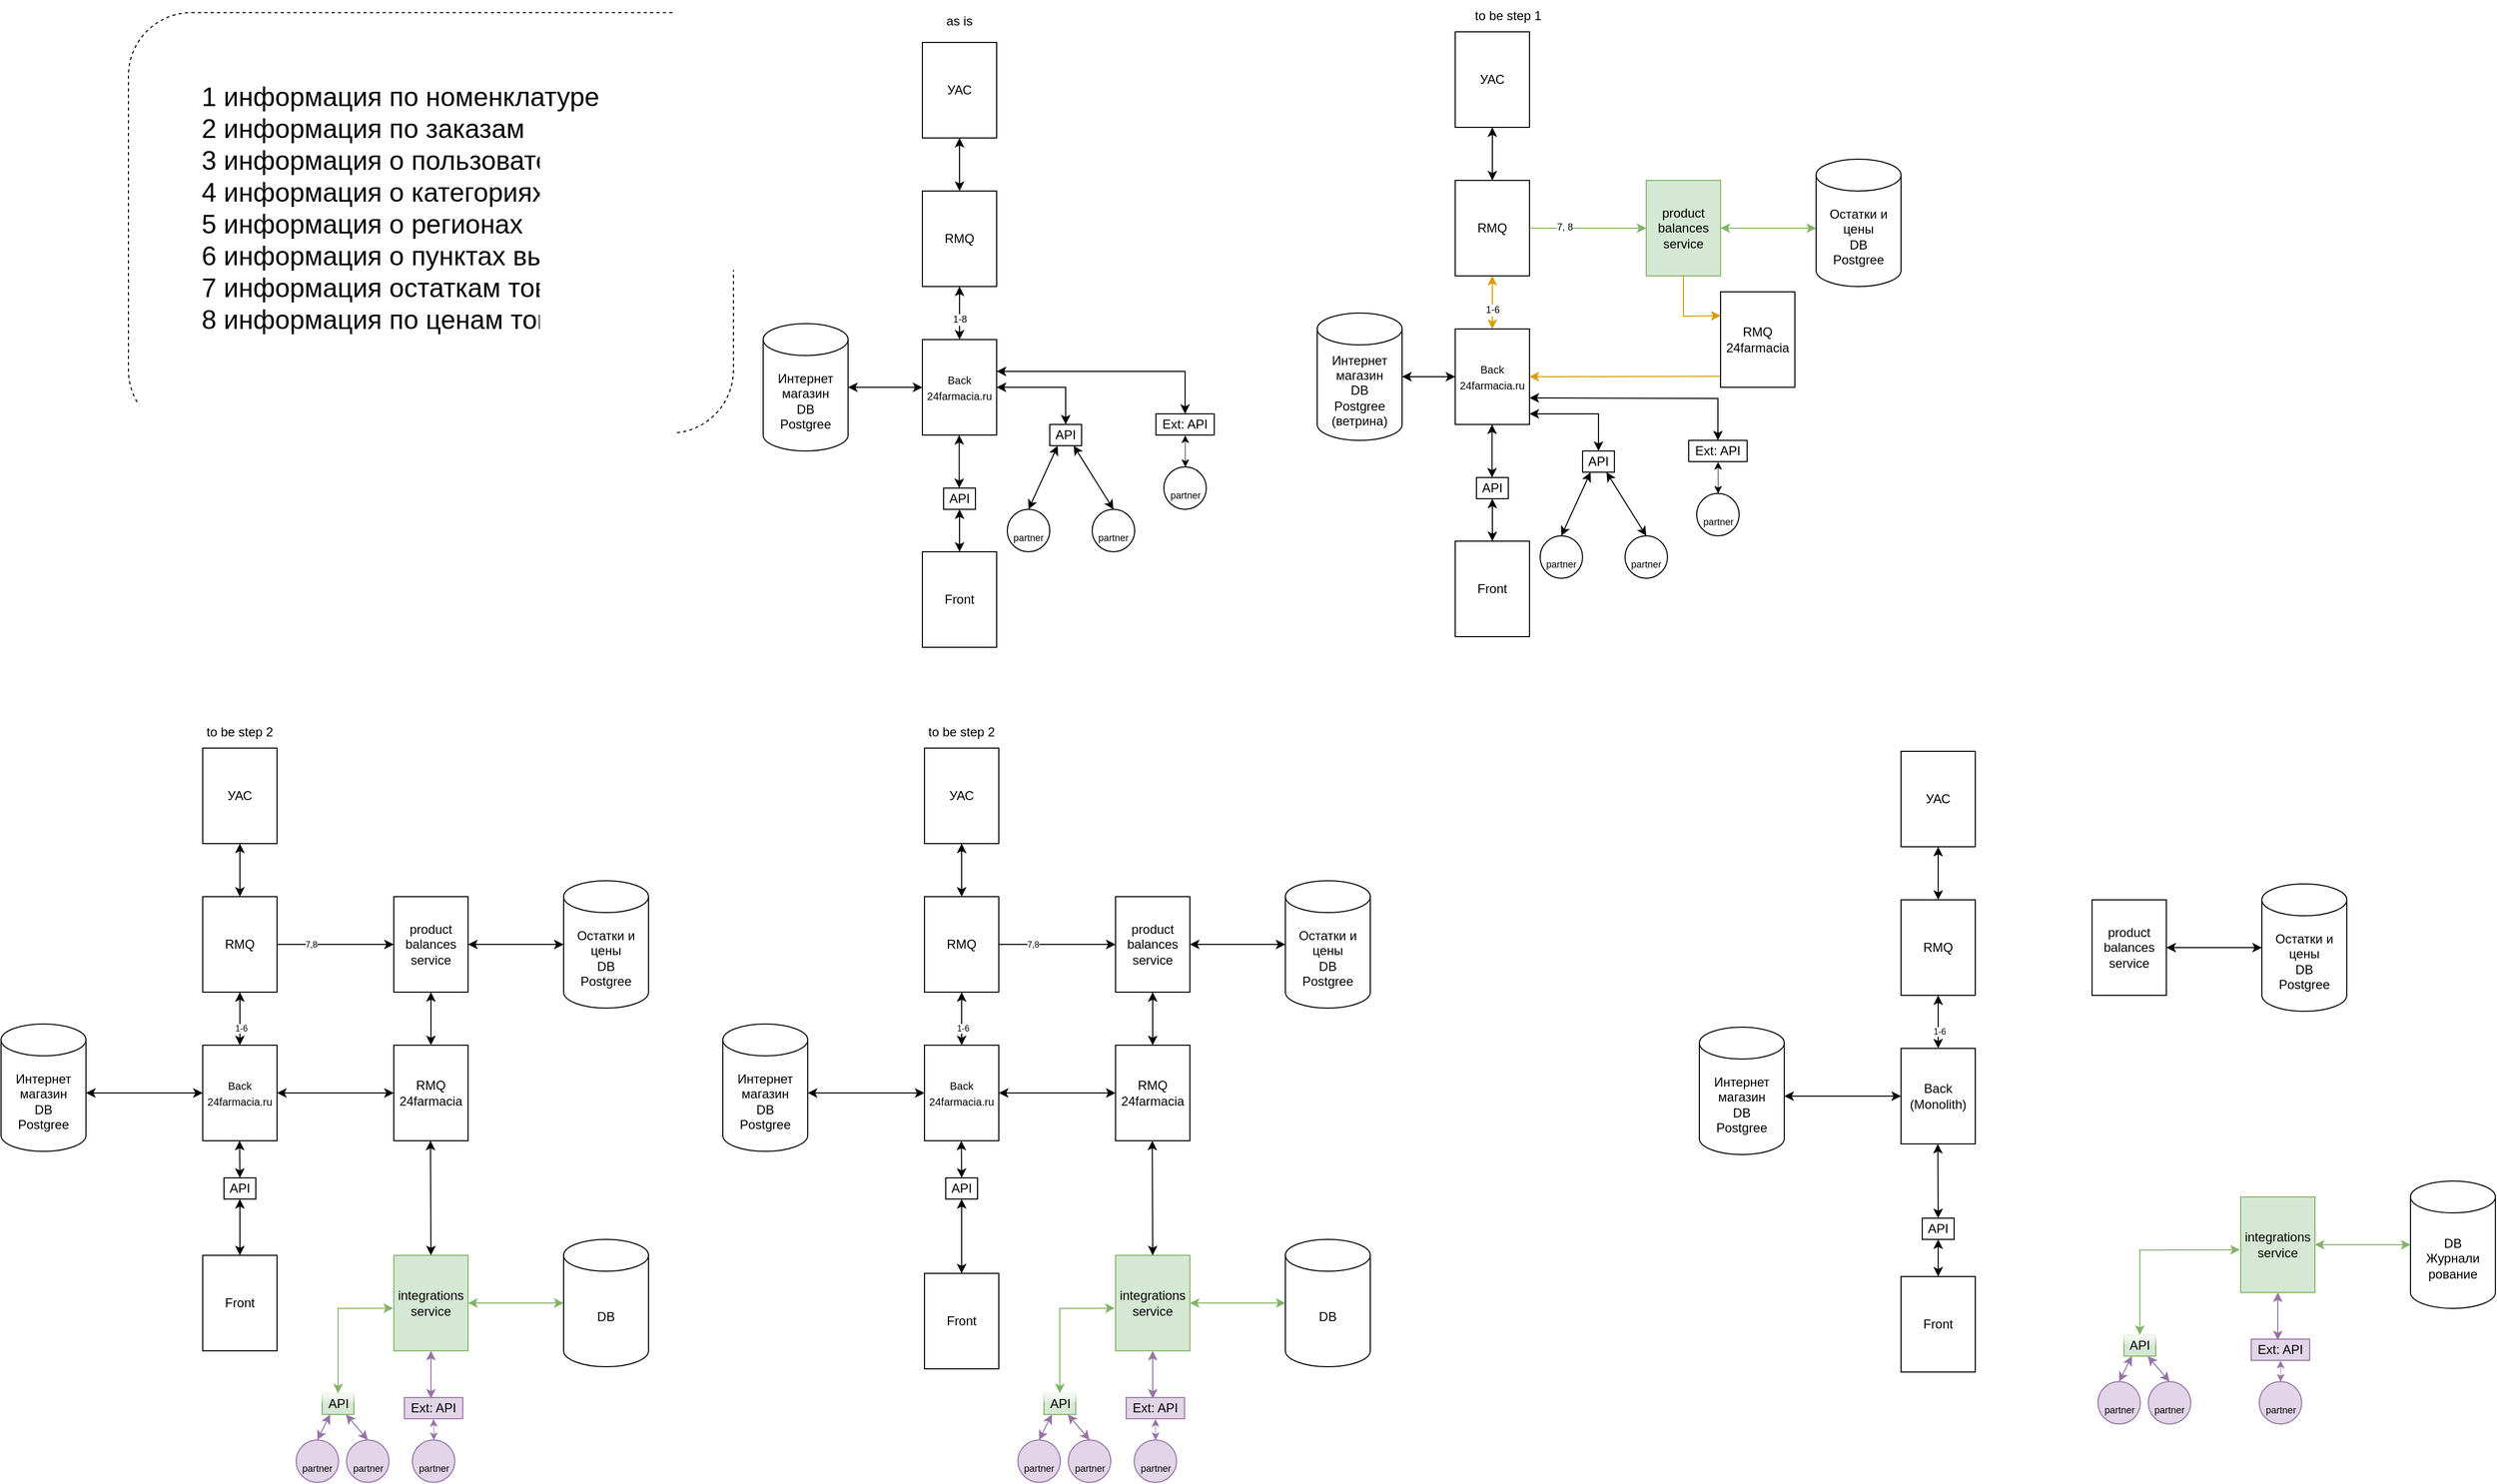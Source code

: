 <mxfile version="21.1.5" type="google">
  <diagram id="43le3l5y-8pa5-eBxGcD" name="Страница 1">
    <mxGraphModel grid="1" page="1" gridSize="10" guides="1" tooltips="1" connect="1" arrows="1" fold="1" pageScale="1" pageWidth="827" pageHeight="1169" math="0" shadow="0">
      <root>
        <mxCell id="0" />
        <mxCell id="1" parent="0" />
        <mxCell id="fYPwpbeQ8CJ--PaoiKsm-1" value="Front" style="rounded=0;whiteSpace=wrap;html=1;" vertex="1" parent="1">
          <mxGeometry x="3458" y="430" width="70" height="90" as="geometry" />
        </mxCell>
        <mxCell id="fYPwpbeQ8CJ--PaoiKsm-2" value="&lt;font style=&quot;font-size: 10px;&quot;&gt;Back 24farmacia.ru&lt;/font&gt;" style="rounded=0;whiteSpace=wrap;html=1;" vertex="1" parent="1">
          <mxGeometry x="3458" y="230" width="70" height="90" as="geometry" />
        </mxCell>
        <mxCell id="fYPwpbeQ8CJ--PaoiKsm-4" value="" style="endArrow=classic;startArrow=classic;html=1;rounded=0;" edge="1" parent="1">
          <mxGeometry width="50" height="50" relative="1" as="geometry">
            <mxPoint x="3458" y="275" as="sourcePoint" />
            <mxPoint x="3388" y="275" as="targetPoint" />
          </mxGeometry>
        </mxCell>
        <mxCell id="fYPwpbeQ8CJ--PaoiKsm-6" value="УАС" style="rounded=0;whiteSpace=wrap;html=1;" vertex="1" parent="1">
          <mxGeometry x="3458" y="-50" width="70" height="90" as="geometry" />
        </mxCell>
        <mxCell id="fYPwpbeQ8CJ--PaoiKsm-8" value="RMQ" style="rounded=0;whiteSpace=wrap;html=1;" vertex="1" parent="1">
          <mxGeometry x="3458" y="90" width="70" height="90" as="geometry" />
        </mxCell>
        <mxCell id="fYPwpbeQ8CJ--PaoiKsm-9" value="" style="endArrow=classic;startArrow=classic;html=1;rounded=0;exitX=0.5;exitY=0;exitDx=0;exitDy=0;entryX=0.5;entryY=1;entryDx=0;entryDy=0;" edge="1" parent="1" source="fYPwpbeQ8CJ--PaoiKsm-2" target="fYPwpbeQ8CJ--PaoiKsm-8">
          <mxGeometry width="50" height="50" relative="1" as="geometry">
            <mxPoint x="3538" y="285" as="sourcePoint" />
            <mxPoint x="3648" y="285" as="targetPoint" />
          </mxGeometry>
        </mxCell>
        <mxCell id="fYPwpbeQ8CJ--PaoiKsm-128" value="1-8" style="edgeLabel;html=1;align=center;verticalAlign=middle;resizable=0;points=[];fontSize=9;" vertex="1" connectable="0" parent="fYPwpbeQ8CJ--PaoiKsm-9">
          <mxGeometry x="-0.232" relative="1" as="geometry">
            <mxPoint as="offset" />
          </mxGeometry>
        </mxCell>
        <mxCell id="fYPwpbeQ8CJ--PaoiKsm-10" value="" style="endArrow=classic;startArrow=classic;html=1;rounded=0;exitX=0.5;exitY=0;exitDx=0;exitDy=0;entryX=0.5;entryY=1;entryDx=0;entryDy=0;" edge="1" parent="1" source="fYPwpbeQ8CJ--PaoiKsm-8" target="fYPwpbeQ8CJ--PaoiKsm-6">
          <mxGeometry width="50" height="50" relative="1" as="geometry">
            <mxPoint x="3503" y="240" as="sourcePoint" />
            <mxPoint x="3503" y="190" as="targetPoint" />
          </mxGeometry>
        </mxCell>
        <mxCell id="fYPwpbeQ8CJ--PaoiKsm-11" value="API" style="rounded=0;whiteSpace=wrap;html=1;" vertex="1" parent="1">
          <mxGeometry x="3478" y="370" width="30" height="20" as="geometry" />
        </mxCell>
        <mxCell id="fYPwpbeQ8CJ--PaoiKsm-12" value="" style="endArrow=classic;startArrow=classic;html=1;rounded=0;exitX=0.5;exitY=0;exitDx=0;exitDy=0;entryX=0.5;entryY=1;entryDx=0;entryDy=0;" edge="1" parent="1">
          <mxGeometry width="50" height="50" relative="1" as="geometry">
            <mxPoint x="3492.71" y="370" as="sourcePoint" />
            <mxPoint x="3492.71" y="320" as="targetPoint" />
          </mxGeometry>
        </mxCell>
        <mxCell id="fYPwpbeQ8CJ--PaoiKsm-13" value="" style="endArrow=classic;startArrow=classic;html=1;rounded=0;exitX=0.5;exitY=0;exitDx=0;exitDy=0;entryX=0.5;entryY=1;entryDx=0;entryDy=0;" edge="1" parent="1" source="fYPwpbeQ8CJ--PaoiKsm-1" target="fYPwpbeQ8CJ--PaoiKsm-11">
          <mxGeometry width="50" height="50" relative="1" as="geometry">
            <mxPoint x="3492.71" y="510" as="sourcePoint" />
            <mxPoint x="3492.71" y="460" as="targetPoint" />
          </mxGeometry>
        </mxCell>
        <mxCell id="fYPwpbeQ8CJ--PaoiKsm-14" value="as is" style="text;html=1;strokeColor=none;fillColor=none;align=center;verticalAlign=middle;whiteSpace=wrap;rounded=0;" vertex="1" parent="1">
          <mxGeometry x="3458" y="-90" width="70" height="40" as="geometry" />
        </mxCell>
        <mxCell id="fYPwpbeQ8CJ--PaoiKsm-15" value="Front" style="rounded=0;whiteSpace=wrap;html=1;" vertex="1" parent="1">
          <mxGeometry x="3960" y="420" width="70" height="90" as="geometry" />
        </mxCell>
        <mxCell id="fYPwpbeQ8CJ--PaoiKsm-16" value="&lt;font style=&quot;font-size: 10px;&quot;&gt;Back 24farmacia.ru&lt;/font&gt;" style="rounded=0;whiteSpace=wrap;html=1;" vertex="1" parent="1">
          <mxGeometry x="3960" y="220" width="70" height="90" as="geometry" />
        </mxCell>
        <mxCell id="fYPwpbeQ8CJ--PaoiKsm-18" value="" style="endArrow=classic;startArrow=classic;html=1;rounded=0;exitX=0;exitY=0.5;exitDx=0;exitDy=0;entryX=1;entryY=0.5;entryDx=0;entryDy=0;" edge="1" parent="1" source="fYPwpbeQ8CJ--PaoiKsm-16">
          <mxGeometry width="50" height="50" relative="1" as="geometry">
            <mxPoint x="4170" y="480" as="sourcePoint" />
            <mxPoint x="3910.0" y="265" as="targetPoint" />
            <Array as="points">
              <mxPoint x="3940" y="265" />
            </Array>
          </mxGeometry>
        </mxCell>
        <mxCell id="fYPwpbeQ8CJ--PaoiKsm-19" value="УАС" style="rounded=0;whiteSpace=wrap;html=1;" vertex="1" parent="1">
          <mxGeometry x="3960" y="-60" width="70" height="90" as="geometry" />
        </mxCell>
        <mxCell id="fYPwpbeQ8CJ--PaoiKsm-20" value="RMQ" style="rounded=0;whiteSpace=wrap;html=1;" vertex="1" parent="1">
          <mxGeometry x="3960" y="80" width="70" height="90" as="geometry" />
        </mxCell>
        <mxCell id="fYPwpbeQ8CJ--PaoiKsm-21" value="" style="endArrow=classic;startArrow=classic;html=1;rounded=0;exitX=0.5;exitY=0;exitDx=0;exitDy=0;entryX=0.5;entryY=1;entryDx=0;entryDy=0;fillColor=#ffe6cc;strokeColor=#d79b00;" edge="1" parent="1" source="fYPwpbeQ8CJ--PaoiKsm-16" target="fYPwpbeQ8CJ--PaoiKsm-20">
          <mxGeometry width="50" height="50" relative="1" as="geometry">
            <mxPoint x="4040" y="275" as="sourcePoint" />
            <mxPoint x="4150" y="275" as="targetPoint" />
          </mxGeometry>
        </mxCell>
        <mxCell id="fYPwpbeQ8CJ--PaoiKsm-129" value="1-6" style="edgeLabel;html=1;align=center;verticalAlign=middle;resizable=0;points=[];fontSize=9;" vertex="1" connectable="0" parent="fYPwpbeQ8CJ--PaoiKsm-21">
          <mxGeometry x="-0.28" relative="1" as="geometry">
            <mxPoint as="offset" />
          </mxGeometry>
        </mxCell>
        <mxCell id="fYPwpbeQ8CJ--PaoiKsm-22" value="" style="endArrow=classic;startArrow=classic;html=1;rounded=0;exitX=0.5;exitY=0;exitDx=0;exitDy=0;entryX=0.5;entryY=1;entryDx=0;entryDy=0;" edge="1" parent="1" source="fYPwpbeQ8CJ--PaoiKsm-20" target="fYPwpbeQ8CJ--PaoiKsm-19">
          <mxGeometry width="50" height="50" relative="1" as="geometry">
            <mxPoint x="4005" y="230" as="sourcePoint" />
            <mxPoint x="4005" y="180" as="targetPoint" />
          </mxGeometry>
        </mxCell>
        <mxCell id="fYPwpbeQ8CJ--PaoiKsm-23" value="API" style="rounded=0;whiteSpace=wrap;html=1;" vertex="1" parent="1">
          <mxGeometry x="3980" y="360" width="30" height="20" as="geometry" />
        </mxCell>
        <mxCell id="fYPwpbeQ8CJ--PaoiKsm-24" value="" style="endArrow=classic;startArrow=classic;html=1;rounded=0;exitX=0.5;exitY=0;exitDx=0;exitDy=0;entryX=0.5;entryY=1;entryDx=0;entryDy=0;" edge="1" parent="1">
          <mxGeometry width="50" height="50" relative="1" as="geometry">
            <mxPoint x="3994.71" y="360" as="sourcePoint" />
            <mxPoint x="3994.71" y="310" as="targetPoint" />
          </mxGeometry>
        </mxCell>
        <mxCell id="fYPwpbeQ8CJ--PaoiKsm-25" value="" style="endArrow=classic;startArrow=classic;html=1;rounded=0;exitX=0.5;exitY=0;exitDx=0;exitDy=0;entryX=0.5;entryY=1;entryDx=0;entryDy=0;" edge="1" parent="1" source="fYPwpbeQ8CJ--PaoiKsm-15" target="fYPwpbeQ8CJ--PaoiKsm-23">
          <mxGeometry width="50" height="50" relative="1" as="geometry">
            <mxPoint x="3994.71" y="500" as="sourcePoint" />
            <mxPoint x="3994.71" y="450" as="targetPoint" />
          </mxGeometry>
        </mxCell>
        <mxCell id="fYPwpbeQ8CJ--PaoiKsm-26" value="to be step 1" style="text;html=1;strokeColor=none;fillColor=none;align=center;verticalAlign=middle;whiteSpace=wrap;rounded=0;" vertex="1" parent="1">
          <mxGeometry x="3960" y="-90" width="100" height="30" as="geometry" />
        </mxCell>
        <mxCell id="fYPwpbeQ8CJ--PaoiKsm-36" value="product balances&lt;br&gt;service" style="rounded=0;whiteSpace=wrap;html=1;fillColor=#d5e8d4;strokeColor=#82b366;" vertex="1" parent="1">
          <mxGeometry x="4140" y="80" width="70" height="90" as="geometry" />
        </mxCell>
        <mxCell id="fYPwpbeQ8CJ--PaoiKsm-43" value="" style="endArrow=classic;html=1;rounded=0;fontSize=8;entryX=0;entryY=0.5;entryDx=0;entryDy=0;startArrow=none;fillColor=#d5e8d4;strokeColor=#82b366;" edge="1" parent="1" target="fYPwpbeQ8CJ--PaoiKsm-36">
          <mxGeometry width="50" height="50" relative="1" as="geometry">
            <mxPoint x="4080" y="125" as="sourcePoint" />
            <mxPoint x="4090" y="120" as="targetPoint" />
          </mxGeometry>
        </mxCell>
        <mxCell id="fYPwpbeQ8CJ--PaoiKsm-47" value="" style="endArrow=none;html=1;rounded=0;fontSize=8;exitX=1;exitY=0.5;exitDx=0;exitDy=0;entryX=0;entryY=0.5;entryDx=0;entryDy=0;fillColor=#d5e8d4;strokeColor=#82b366;" edge="1" parent="1" source="fYPwpbeQ8CJ--PaoiKsm-20">
          <mxGeometry width="50" height="50" relative="1" as="geometry">
            <mxPoint x="4030" y="125" as="sourcePoint" />
            <mxPoint x="4080" y="125" as="targetPoint" />
          </mxGeometry>
        </mxCell>
        <mxCell id="fYPwpbeQ8CJ--PaoiKsm-130" value="7, 8" style="edgeLabel;html=1;align=center;verticalAlign=middle;resizable=0;points=[];fontSize=9;" vertex="1" connectable="0" parent="fYPwpbeQ8CJ--PaoiKsm-47">
          <mxGeometry x="0.314" y="1" relative="1" as="geometry">
            <mxPoint as="offset" />
          </mxGeometry>
        </mxCell>
        <mxCell id="fYPwpbeQ8CJ--PaoiKsm-52" value="" style="endArrow=classic;html=1;rounded=0;fontSize=8;entryX=0;entryY=0.25;entryDx=0;entryDy=0;exitX=0.5;exitY=1;exitDx=0;exitDy=0;fillColor=#ffe6cc;strokeColor=#d79b00;" edge="1" parent="1" source="fYPwpbeQ8CJ--PaoiKsm-36" target="yHxMO_GOp0gBx7RKv9g0-71">
          <mxGeometry width="50" height="50" relative="1" as="geometry">
            <mxPoint x="4060" y="270" as="sourcePoint" />
            <mxPoint x="4110" y="220" as="targetPoint" />
            <Array as="points">
              <mxPoint x="4175" y="208" />
            </Array>
          </mxGeometry>
        </mxCell>
        <mxCell id="fYPwpbeQ8CJ--PaoiKsm-53" value="" style="endArrow=classic;html=1;rounded=0;fontSize=8;exitX=0.019;exitY=0.885;exitDx=0;exitDy=0;entryX=1;entryY=0.5;entryDx=0;entryDy=0;fillColor=#ffe6cc;strokeColor=#d79b00;exitPerimeter=0;" edge="1" parent="1" source="yHxMO_GOp0gBx7RKv9g0-71" target="fYPwpbeQ8CJ--PaoiKsm-16">
          <mxGeometry width="50" height="50" relative="1" as="geometry">
            <mxPoint x="4160" y="265" as="sourcePoint" />
            <mxPoint x="4160" y="490" as="targetPoint" />
            <Array as="points" />
          </mxGeometry>
        </mxCell>
        <mxCell id="fYPwpbeQ8CJ--PaoiKsm-55" value="" style="endArrow=classic;startArrow=classic;html=1;rounded=0;exitX=0;exitY=0.5;exitDx=0;exitDy=0;entryX=1;entryY=0.5;entryDx=0;entryDy=0;fillColor=#d5e8d4;strokeColor=#82b366;" edge="1" parent="1" target="fYPwpbeQ8CJ--PaoiKsm-36">
          <mxGeometry width="50" height="50" relative="1" as="geometry">
            <mxPoint x="4300" y="125" as="sourcePoint" />
            <mxPoint x="4740" y="290" as="targetPoint" />
            <Array as="points" />
          </mxGeometry>
        </mxCell>
        <mxCell id="fYPwpbeQ8CJ--PaoiKsm-56" value="Front" style="rounded=0;whiteSpace=wrap;html=1;" vertex="1" parent="1">
          <mxGeometry x="3460" y="1110" width="70" height="90" as="geometry" />
        </mxCell>
        <mxCell id="fYPwpbeQ8CJ--PaoiKsm-57" value="&lt;font style=&quot;font-size: 10px;&quot;&gt;Back 24farmacia.ru&lt;/font&gt;" style="rounded=0;whiteSpace=wrap;html=1;" vertex="1" parent="1">
          <mxGeometry x="3460" y="895" width="70" height="90" as="geometry" />
        </mxCell>
        <mxCell id="fYPwpbeQ8CJ--PaoiKsm-59" value="" style="endArrow=classic;startArrow=classic;html=1;rounded=0;exitX=0;exitY=0.5;exitDx=0;exitDy=0;entryX=1;entryY=0.5;entryDx=0;entryDy=0;" edge="1" parent="1" source="fYPwpbeQ8CJ--PaoiKsm-57">
          <mxGeometry width="50" height="50" relative="1" as="geometry">
            <mxPoint x="3670" y="1155" as="sourcePoint" />
            <mxPoint x="3350" y="940" as="targetPoint" />
            <Array as="points">
              <mxPoint x="3440" y="940" />
            </Array>
          </mxGeometry>
        </mxCell>
        <mxCell id="fYPwpbeQ8CJ--PaoiKsm-60" value="УАС" style="rounded=0;whiteSpace=wrap;html=1;" vertex="1" parent="1">
          <mxGeometry x="3460" y="615" width="70" height="90" as="geometry" />
        </mxCell>
        <mxCell id="fYPwpbeQ8CJ--PaoiKsm-61" value="RMQ" style="rounded=0;whiteSpace=wrap;html=1;" vertex="1" parent="1">
          <mxGeometry x="3460" y="755" width="70" height="90" as="geometry" />
        </mxCell>
        <mxCell id="fYPwpbeQ8CJ--PaoiKsm-62" value="" style="endArrow=classic;startArrow=classic;html=1;rounded=0;exitX=0.5;exitY=0;exitDx=0;exitDy=0;entryX=0.5;entryY=1;entryDx=0;entryDy=0;" edge="1" parent="1" source="fYPwpbeQ8CJ--PaoiKsm-57" target="fYPwpbeQ8CJ--PaoiKsm-61">
          <mxGeometry width="50" height="50" relative="1" as="geometry">
            <mxPoint x="3540" y="950" as="sourcePoint" />
            <mxPoint x="3650" y="950" as="targetPoint" />
          </mxGeometry>
        </mxCell>
        <mxCell id="fYPwpbeQ8CJ--PaoiKsm-110" value="1-6" style="edgeLabel;html=1;align=center;verticalAlign=middle;resizable=0;points=[];fontSize=8;" vertex="1" connectable="0" parent="fYPwpbeQ8CJ--PaoiKsm-62">
          <mxGeometry x="-0.331" y="-1" relative="1" as="geometry">
            <mxPoint as="offset" />
          </mxGeometry>
        </mxCell>
        <mxCell id="fYPwpbeQ8CJ--PaoiKsm-63" value="" style="endArrow=classic;startArrow=classic;html=1;rounded=0;exitX=0.5;exitY=0;exitDx=0;exitDy=0;entryX=0.5;entryY=1;entryDx=0;entryDy=0;" edge="1" parent="1" source="fYPwpbeQ8CJ--PaoiKsm-61" target="fYPwpbeQ8CJ--PaoiKsm-60">
          <mxGeometry width="50" height="50" relative="1" as="geometry">
            <mxPoint x="3505" y="905" as="sourcePoint" />
            <mxPoint x="3505" y="855" as="targetPoint" />
          </mxGeometry>
        </mxCell>
        <mxCell id="fYPwpbeQ8CJ--PaoiKsm-64" value="API" style="rounded=0;whiteSpace=wrap;html=1;" vertex="1" parent="1">
          <mxGeometry x="3480" y="1020" width="30" height="20" as="geometry" />
        </mxCell>
        <mxCell id="fYPwpbeQ8CJ--PaoiKsm-65" value="" style="endArrow=classic;startArrow=classic;html=1;rounded=0;entryX=0.5;entryY=1;entryDx=0;entryDy=0;" edge="1" parent="1">
          <mxGeometry width="50" height="50" relative="1" as="geometry">
            <mxPoint x="3495" y="1020" as="sourcePoint" />
            <mxPoint x="3494.71" y="985" as="targetPoint" />
          </mxGeometry>
        </mxCell>
        <mxCell id="fYPwpbeQ8CJ--PaoiKsm-66" value="" style="endArrow=classic;startArrow=classic;html=1;rounded=0;exitX=0.5;exitY=0;exitDx=0;exitDy=0;entryX=0.5;entryY=1;entryDx=0;entryDy=0;" edge="1" parent="1" source="fYPwpbeQ8CJ--PaoiKsm-56" target="fYPwpbeQ8CJ--PaoiKsm-64">
          <mxGeometry width="50" height="50" relative="1" as="geometry">
            <mxPoint x="3494.71" y="1175" as="sourcePoint" />
            <mxPoint x="3494.71" y="1125" as="targetPoint" />
          </mxGeometry>
        </mxCell>
        <mxCell id="fYPwpbeQ8CJ--PaoiKsm-67" value="to be step 2" style="text;html=1;strokeColor=none;fillColor=none;align=center;verticalAlign=middle;whiteSpace=wrap;rounded=0;" vertex="1" parent="1">
          <mxGeometry x="3460" y="585" width="70" height="30" as="geometry" />
        </mxCell>
        <mxCell id="fYPwpbeQ8CJ--PaoiKsm-68" value="product balances&lt;br&gt;service" style="rounded=0;whiteSpace=wrap;html=1;" vertex="1" parent="1">
          <mxGeometry x="3640" y="755" width="70" height="90" as="geometry" />
        </mxCell>
        <mxCell id="fYPwpbeQ8CJ--PaoiKsm-71" value="&lt;div style=&quot;text-align: left; font-size: 25px;&quot;&gt;&lt;font style=&quot;font-size: 25px;&quot;&gt;&lt;br&gt;&lt;/font&gt;&lt;/div&gt;&lt;div style=&quot;text-align: left; font-size: 25px;&quot;&gt;&lt;span style=&quot;background-color: initial;&quot;&gt;&lt;font style=&quot;font-size: 25px;&quot;&gt;1 информация по номенклатуре&lt;/font&gt;&lt;/span&gt;&lt;/div&gt;&lt;div style=&quot;text-align: left; font-size: 25px;&quot;&gt;&lt;span style=&quot;background-color: initial;&quot;&gt;&lt;font style=&quot;font-size: 25px;&quot;&gt;2 информация по заказам&lt;/font&gt;&lt;/span&gt;&lt;/div&gt;&lt;div style=&quot;text-align: left; font-size: 25px;&quot;&gt;&lt;span style=&quot;background-color: initial;&quot;&gt;&lt;font style=&quot;font-size: 25px;&quot;&gt;3 информация о пользователях&lt;/font&gt;&lt;/span&gt;&lt;/div&gt;&lt;div style=&quot;text-align: left; font-size: 25px;&quot;&gt;&lt;span style=&quot;background-color: initial;&quot;&gt;&lt;font style=&quot;font-size: 25px;&quot;&gt;4 информация о категориях каталога&lt;/font&gt;&lt;/span&gt;&lt;/div&gt;&lt;div style=&quot;text-align: left; font-size: 25px;&quot;&gt;&lt;span style=&quot;background-color: initial;&quot;&gt;&lt;font style=&quot;font-size: 25px;&quot;&gt;5 информация о регионах&lt;/font&gt;&lt;/span&gt;&lt;/div&gt;&lt;div style=&quot;text-align: left; font-size: 25px;&quot;&gt;&lt;span style=&quot;background-color: initial;&quot;&gt;&lt;font style=&quot;font-size: 25px;&quot;&gt;6 информация о пунктах выдачи&lt;/font&gt;&lt;/span&gt;&lt;/div&gt;&lt;div style=&quot;text-align: left; font-size: 25px;&quot;&gt;&lt;div&gt;&lt;span style=&quot;background-color: initial;&quot;&gt;&lt;font style=&quot;font-size: 25px;&quot;&gt;7 информация остаткам товара&lt;/font&gt;&lt;/span&gt;&lt;/div&gt;&lt;div&gt;&lt;span style=&quot;background-color: initial;&quot;&gt;&lt;font style=&quot;font-size: 25px;&quot;&gt;8 информация по ценам товара&lt;/font&gt;&lt;/span&gt;&lt;/div&gt;&lt;div&gt;&lt;font style=&quot;font-size: 25px;&quot;&gt;&lt;br&gt;&lt;/font&gt;&lt;/div&gt;&lt;/div&gt;&lt;div style=&quot;text-align: left; font-size: 25px;&quot;&gt;&lt;span style=&quot;background-color: initial;&quot;&gt;&lt;font style=&quot;font-size: 8px;&quot;&gt;&lt;br&gt;&lt;/font&gt;&lt;/span&gt;&lt;/div&gt;" style="rounded=1;whiteSpace=wrap;html=1;dashed=1;" vertex="1" parent="1">
          <mxGeometry x="2710" y="-78.12" width="570" height="396.25" as="geometry" />
        </mxCell>
        <mxCell id="fYPwpbeQ8CJ--PaoiKsm-72" value="" style="endArrow=classic;html=1;rounded=0;fontSize=8;exitX=1;exitY=0.5;exitDx=0;exitDy=0;entryX=0;entryY=0.5;entryDx=0;entryDy=0;startArrow=none;" edge="1" parent="1" source="fYPwpbeQ8CJ--PaoiKsm-61" target="fYPwpbeQ8CJ--PaoiKsm-68">
          <mxGeometry width="50" height="50" relative="1" as="geometry">
            <mxPoint x="3590" y="800" as="sourcePoint" />
            <mxPoint x="3590" y="795" as="targetPoint" />
          </mxGeometry>
        </mxCell>
        <mxCell id="fYPwpbeQ8CJ--PaoiKsm-111" value="7,8" style="edgeLabel;html=1;align=center;verticalAlign=middle;resizable=0;points=[];fontSize=8;" vertex="1" connectable="0" parent="fYPwpbeQ8CJ--PaoiKsm-72">
          <mxGeometry x="-0.414" relative="1" as="geometry">
            <mxPoint as="offset" />
          </mxGeometry>
        </mxCell>
        <mxCell id="fYPwpbeQ8CJ--PaoiKsm-81" value="" style="endArrow=classic;startArrow=classic;html=1;rounded=0;exitX=0;exitY=0.5;exitDx=0;exitDy=0;entryX=1;entryY=0.5;entryDx=0;entryDy=0;fillColor=#d5e8d4;strokeColor=#82b366;" edge="1" parent="1">
          <mxGeometry width="50" height="50" relative="1" as="geometry">
            <mxPoint x="3800" y="1138" as="sourcePoint" />
            <mxPoint x="3710" y="1138" as="targetPoint" />
            <Array as="points" />
          </mxGeometry>
        </mxCell>
        <mxCell id="fYPwpbeQ8CJ--PaoiKsm-82" value="integrations&lt;br&gt;service" style="rounded=0;whiteSpace=wrap;html=1;fillColor=#d5e8d4;strokeColor=#82b366;" vertex="1" parent="1">
          <mxGeometry x="3640" y="1093" width="70" height="90" as="geometry" />
        </mxCell>
        <mxCell id="fYPwpbeQ8CJ--PaoiKsm-114" value="" style="endArrow=classic;startArrow=classic;html=1;rounded=0;exitX=0;exitY=0.5;exitDx=0;exitDy=0;entryX=1;entryY=0.5;entryDx=0;entryDy=0;" edge="1" parent="1">
          <mxGeometry width="50" height="50" relative="1" as="geometry">
            <mxPoint x="3800" y="800" as="sourcePoint" />
            <mxPoint x="3710" y="800" as="targetPoint" />
            <Array as="points" />
          </mxGeometry>
        </mxCell>
        <mxCell id="fYPwpbeQ8CJ--PaoiKsm-118" value="API" style="rounded=0;whiteSpace=wrap;html=1;fillColor=#d5e8d4;strokeColor=#82b366;glass=1;" vertex="1" parent="1">
          <mxGeometry x="3572.5" y="1223" width="30" height="20" as="geometry" />
        </mxCell>
        <mxCell id="fYPwpbeQ8CJ--PaoiKsm-120" value="&lt;font style=&quot;font-size: 9px;&quot;&gt;partner&lt;/font&gt;" style="ellipse;whiteSpace=wrap;html=1;aspect=fixed;fontSize=25;fillColor=#e1d5e7;strokeColor=#9673a6;" vertex="1" parent="1">
          <mxGeometry x="3657.5" y="1267" width="40" height="40" as="geometry" />
        </mxCell>
        <mxCell id="fYPwpbeQ8CJ--PaoiKsm-121" value="&lt;font style=&quot;font-size: 9px;&quot;&gt;partner&lt;/font&gt;" style="ellipse;whiteSpace=wrap;html=1;aspect=fixed;fontSize=25;fillColor=#e1d5e7;strokeColor=#9673a6;" vertex="1" parent="1">
          <mxGeometry x="3595.5" y="1267" width="40" height="40" as="geometry" />
        </mxCell>
        <mxCell id="fYPwpbeQ8CJ--PaoiKsm-122" value="&lt;font style=&quot;font-size: 9px;&quot;&gt;partner&lt;/font&gt;" style="ellipse;whiteSpace=wrap;html=1;aspect=fixed;fontSize=25;fillColor=#e1d5e7;strokeColor=#9673a6;" vertex="1" parent="1">
          <mxGeometry x="3548" y="1267" width="40" height="40" as="geometry" />
        </mxCell>
        <mxCell id="fYPwpbeQ8CJ--PaoiKsm-123" value="" style="endArrow=classic;startArrow=classic;html=1;rounded=0;fontSize=9;endSize=6;exitX=0.5;exitY=0;exitDx=0;exitDy=0;entryX=0.25;entryY=1;entryDx=0;entryDy=0;fillColor=#e1d5e7;strokeColor=#9673a6;" edge="1" parent="1" source="fYPwpbeQ8CJ--PaoiKsm-122" target="fYPwpbeQ8CJ--PaoiKsm-118">
          <mxGeometry width="50" height="50" relative="1" as="geometry">
            <mxPoint x="3752.5" y="1313" as="sourcePoint" />
            <mxPoint x="3802.5" y="1263" as="targetPoint" />
          </mxGeometry>
        </mxCell>
        <mxCell id="fYPwpbeQ8CJ--PaoiKsm-124" value="" style="endArrow=classic;startArrow=classic;html=1;rounded=0;fontSize=9;endSize=6;exitX=0.5;exitY=0;exitDx=0;exitDy=0;entryX=0.75;entryY=1;entryDx=0;entryDy=0;fillColor=#e1d5e7;strokeColor=#9673a6;" edge="1" parent="1" source="fYPwpbeQ8CJ--PaoiKsm-121" target="fYPwpbeQ8CJ--PaoiKsm-118">
          <mxGeometry width="50" height="50" relative="1" as="geometry">
            <mxPoint x="3742.5" y="1343" as="sourcePoint" />
            <mxPoint x="3702.5" y="1263" as="targetPoint" />
          </mxGeometry>
        </mxCell>
        <mxCell id="fYPwpbeQ8CJ--PaoiKsm-125" value="Ext: API" style="rounded=0;whiteSpace=wrap;html=1;fillColor=#e1d5e7;strokeColor=#9673a6;" vertex="1" parent="1">
          <mxGeometry x="3650" y="1227" width="55" height="20" as="geometry" />
        </mxCell>
        <mxCell id="fYPwpbeQ8CJ--PaoiKsm-126" value="" style="endArrow=classic;startArrow=classic;html=1;rounded=0;entryX=0.5;entryY=1;entryDx=0;entryDy=0;strokeWidth=0.5;fillColor=#e1d5e7;strokeColor=#9673a6;" edge="1" parent="1">
          <mxGeometry width="50" height="50" relative="1" as="geometry">
            <mxPoint x="3677.5" y="1267" as="sourcePoint" />
            <mxPoint x="3677.3" y="1247.0" as="targetPoint" />
          </mxGeometry>
        </mxCell>
        <mxCell id="qzzsK6OROUIXsxa8lg81-6" style="edgeStyle=orthogonalEdgeStyle;rounded=0;orthogonalLoop=1;jettySize=auto;html=1;exitX=0.5;exitY=1;exitDx=0;exitDy=0;fillColor=#e1d5e7;strokeColor=#9673a6;startArrow=classic;startFill=1;" edge="1" parent="1" source="fYPwpbeQ8CJ--PaoiKsm-82">
          <mxGeometry relative="1" as="geometry">
            <mxPoint x="3705" y="1253" as="sourcePoint" />
            <mxPoint x="3675" y="1228" as="targetPoint" />
          </mxGeometry>
        </mxCell>
        <mxCell id="qzzsK6OROUIXsxa8lg81-7" value="Остатки и цены&lt;br style=&quot;border-color: var(--border-color);&quot;&gt;DB&lt;br style=&quot;border-color: var(--border-color);&quot;&gt;Postgree" style="shape=cylinder3;whiteSpace=wrap;html=1;boundedLbl=1;backgroundOutline=1;size=15;" vertex="1" parent="1">
          <mxGeometry x="4300" y="60" width="80" height="120" as="geometry" />
        </mxCell>
        <mxCell id="yHxMO_GOp0gBx7RKv9g0-1" value="Интернет магазин&lt;br style=&quot;border-color: var(--border-color);&quot;&gt;DB&lt;br style=&quot;border-color: var(--border-color);&quot;&gt;Postgree" style="shape=cylinder3;whiteSpace=wrap;html=1;boundedLbl=1;backgroundOutline=1;size=15;" vertex="1" parent="1">
          <mxGeometry x="3308" y="215" width="80" height="120" as="geometry" />
        </mxCell>
        <mxCell id="yHxMO_GOp0gBx7RKv9g0-3" value="API" style="rounded=0;whiteSpace=wrap;html=1;" vertex="1" parent="1">
          <mxGeometry x="3578" y="310" width="30" height="20" as="geometry" />
        </mxCell>
        <mxCell id="yHxMO_GOp0gBx7RKv9g0-4" value="" style="endArrow=classic;startArrow=classic;html=1;rounded=0;exitX=0.5;exitY=0;exitDx=0;exitDy=0;entryX=1;entryY=0.5;entryDx=0;entryDy=0;" edge="1" parent="1" source="yHxMO_GOp0gBx7RKv9g0-3" target="fYPwpbeQ8CJ--PaoiKsm-2">
          <mxGeometry width="50" height="50" relative="1" as="geometry">
            <mxPoint x="3292.66" y="-260" as="sourcePoint" />
            <mxPoint x="3292.66" y="-310.0" as="targetPoint" />
            <Array as="points">
              <mxPoint x="3593" y="275" />
            </Array>
          </mxGeometry>
        </mxCell>
        <mxCell id="yHxMO_GOp0gBx7RKv9g0-5" value="&lt;font style=&quot;font-size: 9px;&quot;&gt;partner&lt;/font&gt;" style="ellipse;whiteSpace=wrap;html=1;aspect=fixed;fontSize=25;" vertex="1" parent="1">
          <mxGeometry x="3685.5" y="350" width="40" height="40" as="geometry" />
        </mxCell>
        <mxCell id="yHxMO_GOp0gBx7RKv9g0-6" value="&lt;font style=&quot;font-size: 9px;&quot;&gt;partner&lt;/font&gt;" style="ellipse;whiteSpace=wrap;html=1;aspect=fixed;fontSize=25;" vertex="1" parent="1">
          <mxGeometry x="3618" y="390" width="40" height="40" as="geometry" />
        </mxCell>
        <mxCell id="yHxMO_GOp0gBx7RKv9g0-7" value="&lt;font style=&quot;font-size: 9px;&quot;&gt;partner&lt;/font&gt;" style="ellipse;whiteSpace=wrap;html=1;aspect=fixed;fontSize=25;" vertex="1" parent="1">
          <mxGeometry x="3538" y="390" width="40" height="40" as="geometry" />
        </mxCell>
        <mxCell id="yHxMO_GOp0gBx7RKv9g0-8" value="" style="endArrow=classic;startArrow=classic;html=1;rounded=0;fontSize=9;endSize=6;exitX=0.5;exitY=0;exitDx=0;exitDy=0;entryX=0.25;entryY=1;entryDx=0;entryDy=0;" edge="1" parent="1" source="yHxMO_GOp0gBx7RKv9g0-7" target="yHxMO_GOp0gBx7RKv9g0-3">
          <mxGeometry width="50" height="50" relative="1" as="geometry">
            <mxPoint x="3758" y="400" as="sourcePoint" />
            <mxPoint x="3808" y="350" as="targetPoint" />
          </mxGeometry>
        </mxCell>
        <mxCell id="yHxMO_GOp0gBx7RKv9g0-9" value="" style="endArrow=classic;startArrow=classic;html=1;rounded=0;fontSize=9;endSize=6;exitX=0.5;exitY=0;exitDx=0;exitDy=0;entryX=0.75;entryY=1;entryDx=0;entryDy=0;" edge="1" parent="1" source="yHxMO_GOp0gBx7RKv9g0-6" target="yHxMO_GOp0gBx7RKv9g0-3">
          <mxGeometry width="50" height="50" relative="1" as="geometry">
            <mxPoint x="3748" y="430" as="sourcePoint" />
            <mxPoint x="3708" y="350" as="targetPoint" />
          </mxGeometry>
        </mxCell>
        <mxCell id="yHxMO_GOp0gBx7RKv9g0-10" value="Ext: API" style="rounded=0;whiteSpace=wrap;html=1;" vertex="1" parent="1">
          <mxGeometry x="3678" y="300" width="55" height="20" as="geometry" />
        </mxCell>
        <mxCell id="yHxMO_GOp0gBx7RKv9g0-11" value="" style="endArrow=classic;startArrow=classic;html=1;rounded=0;entryX=0.5;entryY=1;entryDx=0;entryDy=0;strokeWidth=0.5;exitX=0.5;exitY=0;exitDx=0;exitDy=0;" edge="1" parent="1" source="yHxMO_GOp0gBx7RKv9g0-5">
          <mxGeometry width="50" height="50" relative="1" as="geometry">
            <mxPoint x="3705.6" y="340" as="sourcePoint" />
            <mxPoint x="3705.4" y="320.0" as="targetPoint" />
          </mxGeometry>
        </mxCell>
        <mxCell id="yHxMO_GOp0gBx7RKv9g0-12" style="edgeStyle=orthogonalEdgeStyle;rounded=0;orthogonalLoop=1;jettySize=auto;html=1;exitX=1;exitY=0.333;exitDx=0;exitDy=0;entryX=0.5;entryY=0;entryDx=0;entryDy=0;exitPerimeter=0;startArrow=classic;startFill=1;" edge="1" parent="1" source="fYPwpbeQ8CJ--PaoiKsm-2" target="yHxMO_GOp0gBx7RKv9g0-10">
          <mxGeometry relative="1" as="geometry">
            <mxPoint x="3638" y="260" as="sourcePoint" />
          </mxGeometry>
        </mxCell>
        <mxCell id="yHxMO_GOp0gBx7RKv9g0-14" value="Интернет магазин&lt;br style=&quot;border-color: var(--border-color);&quot;&gt;DB&lt;br style=&quot;border-color: var(--border-color);&quot;&gt;Postgree&lt;br&gt;(ветрина)" style="shape=cylinder3;whiteSpace=wrap;html=1;boundedLbl=1;backgroundOutline=1;size=15;" vertex="1" parent="1">
          <mxGeometry x="3830" y="205" width="80" height="120" as="geometry" />
        </mxCell>
        <mxCell id="yHxMO_GOp0gBx7RKv9g0-15" value="Интернет магазин&lt;br style=&quot;border-color: var(--border-color);&quot;&gt;DB&lt;br style=&quot;border-color: var(--border-color);&quot;&gt;Postgree" style="shape=cylinder3;whiteSpace=wrap;html=1;boundedLbl=1;backgroundOutline=1;size=15;" vertex="1" parent="1">
          <mxGeometry x="3270" y="875" width="80" height="120" as="geometry" />
        </mxCell>
        <mxCell id="yHxMO_GOp0gBx7RKv9g0-16" value="Остатки и цены&lt;br style=&quot;border-color: var(--border-color);&quot;&gt;DB&lt;br style=&quot;border-color: var(--border-color);&quot;&gt;Postgree" style="shape=cylinder3;whiteSpace=wrap;html=1;boundedLbl=1;backgroundOutline=1;size=15;" vertex="1" parent="1">
          <mxGeometry x="3800" y="740" width="80" height="120" as="geometry" />
        </mxCell>
        <mxCell id="yHxMO_GOp0gBx7RKv9g0-17" value="DB&lt;br style=&quot;border-color: var(--border-color);&quot;&gt;" style="shape=cylinder3;whiteSpace=wrap;html=1;boundedLbl=1;backgroundOutline=1;size=15;" vertex="1" parent="1">
          <mxGeometry x="3800" y="1078" width="80" height="120" as="geometry" />
        </mxCell>
        <mxCell id="yHxMO_GOp0gBx7RKv9g0-18" value="" style="endArrow=classic;startArrow=classic;html=1;rounded=0;fontSize=9;endSize=6;exitX=-0.01;exitY=0.554;exitDx=0;exitDy=0;entryX=0.5;entryY=0;entryDx=0;entryDy=0;fillColor=#fff2cc;strokeColor=#82b366;exitPerimeter=0;" edge="1" parent="1" source="fYPwpbeQ8CJ--PaoiKsm-82" target="fYPwpbeQ8CJ--PaoiKsm-118">
          <mxGeometry width="50" height="50" relative="1" as="geometry">
            <mxPoint x="3610" y="1313" as="sourcePoint" />
            <mxPoint x="3573" y="1253" as="targetPoint" />
            <Array as="points">
              <mxPoint x="3587.5" y="1143" />
            </Array>
          </mxGeometry>
        </mxCell>
        <mxCell id="yHxMO_GOp0gBx7RKv9g0-19" value="API" style="rounded=0;whiteSpace=wrap;html=1;" vertex="1" parent="1">
          <mxGeometry x="4080" y="335" width="30" height="20" as="geometry" />
        </mxCell>
        <mxCell id="yHxMO_GOp0gBx7RKv9g0-20" value="" style="endArrow=classic;startArrow=classic;html=1;rounded=0;exitX=0.5;exitY=0;exitDx=0;exitDy=0;entryX=1;entryY=0.5;entryDx=0;entryDy=0;" edge="1" parent="1" source="yHxMO_GOp0gBx7RKv9g0-19">
          <mxGeometry width="50" height="50" relative="1" as="geometry">
            <mxPoint x="3794.66" y="-235" as="sourcePoint" />
            <mxPoint x="4030" y="300" as="targetPoint" />
            <Array as="points">
              <mxPoint x="4095" y="300" />
            </Array>
          </mxGeometry>
        </mxCell>
        <mxCell id="yHxMO_GOp0gBx7RKv9g0-21" value="&lt;font style=&quot;font-size: 9px;&quot;&gt;partner&lt;/font&gt;" style="ellipse;whiteSpace=wrap;html=1;aspect=fixed;fontSize=25;" vertex="1" parent="1">
          <mxGeometry x="4187.5" y="375" width="40" height="40" as="geometry" />
        </mxCell>
        <mxCell id="yHxMO_GOp0gBx7RKv9g0-22" value="&lt;font style=&quot;font-size: 9px;&quot;&gt;partner&lt;/font&gt;" style="ellipse;whiteSpace=wrap;html=1;aspect=fixed;fontSize=25;" vertex="1" parent="1">
          <mxGeometry x="4120" y="415" width="40" height="40" as="geometry" />
        </mxCell>
        <mxCell id="yHxMO_GOp0gBx7RKv9g0-23" value="&lt;font style=&quot;font-size: 9px;&quot;&gt;partner&lt;/font&gt;" style="ellipse;whiteSpace=wrap;html=1;aspect=fixed;fontSize=25;" vertex="1" parent="1">
          <mxGeometry x="4040" y="415" width="40" height="40" as="geometry" />
        </mxCell>
        <mxCell id="yHxMO_GOp0gBx7RKv9g0-24" value="" style="endArrow=classic;startArrow=classic;html=1;rounded=0;fontSize=9;endSize=6;exitX=0.5;exitY=0;exitDx=0;exitDy=0;entryX=0.25;entryY=1;entryDx=0;entryDy=0;" edge="1" parent="1" source="yHxMO_GOp0gBx7RKv9g0-23" target="yHxMO_GOp0gBx7RKv9g0-19">
          <mxGeometry width="50" height="50" relative="1" as="geometry">
            <mxPoint x="4260" y="425" as="sourcePoint" />
            <mxPoint x="4310" y="375" as="targetPoint" />
          </mxGeometry>
        </mxCell>
        <mxCell id="yHxMO_GOp0gBx7RKv9g0-25" value="" style="endArrow=classic;startArrow=classic;html=1;rounded=0;fontSize=9;endSize=6;exitX=0.5;exitY=0;exitDx=0;exitDy=0;entryX=0.75;entryY=1;entryDx=0;entryDy=0;" edge="1" parent="1" source="yHxMO_GOp0gBx7RKv9g0-22" target="yHxMO_GOp0gBx7RKv9g0-19">
          <mxGeometry width="50" height="50" relative="1" as="geometry">
            <mxPoint x="4250" y="455" as="sourcePoint" />
            <mxPoint x="4210" y="375" as="targetPoint" />
          </mxGeometry>
        </mxCell>
        <mxCell id="yHxMO_GOp0gBx7RKv9g0-26" value="Ext: API" style="rounded=0;whiteSpace=wrap;html=1;" vertex="1" parent="1">
          <mxGeometry x="4180" y="325" width="55" height="20" as="geometry" />
        </mxCell>
        <mxCell id="yHxMO_GOp0gBx7RKv9g0-27" value="" style="endArrow=classic;startArrow=classic;html=1;rounded=0;entryX=0.5;entryY=1;entryDx=0;entryDy=0;strokeWidth=0.5;exitX=0.5;exitY=0;exitDx=0;exitDy=0;" edge="1" parent="1" source="yHxMO_GOp0gBx7RKv9g0-21">
          <mxGeometry width="50" height="50" relative="1" as="geometry">
            <mxPoint x="4207.6" y="365" as="sourcePoint" />
            <mxPoint x="4207.4" y="345.0" as="targetPoint" />
          </mxGeometry>
        </mxCell>
        <mxCell id="yHxMO_GOp0gBx7RKv9g0-28" style="edgeStyle=orthogonalEdgeStyle;rounded=0;orthogonalLoop=1;jettySize=auto;html=1;exitX=1;exitY=0.333;exitDx=0;exitDy=0;entryX=0.5;entryY=0;entryDx=0;entryDy=0;exitPerimeter=0;startArrow=classic;startFill=1;" edge="1" parent="1" target="yHxMO_GOp0gBx7RKv9g0-26">
          <mxGeometry relative="1" as="geometry">
            <mxPoint x="4030" y="285" as="sourcePoint" />
          </mxGeometry>
        </mxCell>
        <mxCell id="yHxMO_GOp0gBx7RKv9g0-33" value="Front" style="rounded=0;whiteSpace=wrap;html=1;" vertex="1" parent="1">
          <mxGeometry x="4380" y="1113" width="70" height="90" as="geometry" />
        </mxCell>
        <mxCell id="yHxMO_GOp0gBx7RKv9g0-34" value="Back (Monolith)" style="rounded=0;whiteSpace=wrap;html=1;" vertex="1" parent="1">
          <mxGeometry x="4380" y="898" width="70" height="90" as="geometry" />
        </mxCell>
        <mxCell id="yHxMO_GOp0gBx7RKv9g0-35" value="" style="endArrow=classic;startArrow=classic;html=1;rounded=0;exitX=0;exitY=0.5;exitDx=0;exitDy=0;entryX=1;entryY=0.5;entryDx=0;entryDy=0;" edge="1" parent="1" source="yHxMO_GOp0gBx7RKv9g0-34">
          <mxGeometry width="50" height="50" relative="1" as="geometry">
            <mxPoint x="4590" y="1158" as="sourcePoint" />
            <mxPoint x="4270" y="943" as="targetPoint" />
            <Array as="points">
              <mxPoint x="4360" y="943" />
            </Array>
          </mxGeometry>
        </mxCell>
        <mxCell id="yHxMO_GOp0gBx7RKv9g0-36" value="УАС" style="rounded=0;whiteSpace=wrap;html=1;" vertex="1" parent="1">
          <mxGeometry x="4380" y="618" width="70" height="90" as="geometry" />
        </mxCell>
        <mxCell id="yHxMO_GOp0gBx7RKv9g0-37" value="RMQ" style="rounded=0;whiteSpace=wrap;html=1;" vertex="1" parent="1">
          <mxGeometry x="4380" y="758" width="70" height="90" as="geometry" />
        </mxCell>
        <mxCell id="yHxMO_GOp0gBx7RKv9g0-38" value="" style="endArrow=classic;startArrow=classic;html=1;rounded=0;exitX=0.5;exitY=0;exitDx=0;exitDy=0;entryX=0.5;entryY=1;entryDx=0;entryDy=0;" edge="1" parent="1" source="yHxMO_GOp0gBx7RKv9g0-34" target="yHxMO_GOp0gBx7RKv9g0-37">
          <mxGeometry width="50" height="50" relative="1" as="geometry">
            <mxPoint x="4460" y="953" as="sourcePoint" />
            <mxPoint x="4570" y="953" as="targetPoint" />
          </mxGeometry>
        </mxCell>
        <mxCell id="yHxMO_GOp0gBx7RKv9g0-39" value="1-6" style="edgeLabel;html=1;align=center;verticalAlign=middle;resizable=0;points=[];fontSize=8;" connectable="0" vertex="1" parent="yHxMO_GOp0gBx7RKv9g0-38">
          <mxGeometry x="-0.331" y="-1" relative="1" as="geometry">
            <mxPoint as="offset" />
          </mxGeometry>
        </mxCell>
        <mxCell id="yHxMO_GOp0gBx7RKv9g0-40" value="" style="endArrow=classic;startArrow=classic;html=1;rounded=0;exitX=0.5;exitY=0;exitDx=0;exitDy=0;entryX=0.5;entryY=1;entryDx=0;entryDy=0;" edge="1" parent="1" source="yHxMO_GOp0gBx7RKv9g0-37" target="yHxMO_GOp0gBx7RKv9g0-36">
          <mxGeometry width="50" height="50" relative="1" as="geometry">
            <mxPoint x="4425" y="908" as="sourcePoint" />
            <mxPoint x="4425" y="858" as="targetPoint" />
          </mxGeometry>
        </mxCell>
        <mxCell id="yHxMO_GOp0gBx7RKv9g0-41" value="API" style="rounded=0;whiteSpace=wrap;html=1;" vertex="1" parent="1">
          <mxGeometry x="4400" y="1058" width="30" height="20" as="geometry" />
        </mxCell>
        <mxCell id="yHxMO_GOp0gBx7RKv9g0-42" value="" style="endArrow=classic;startArrow=classic;html=1;rounded=0;exitX=0.5;exitY=0;exitDx=0;exitDy=0;entryX=0.5;entryY=1;entryDx=0;entryDy=0;" edge="1" parent="1" source="yHxMO_GOp0gBx7RKv9g0-41">
          <mxGeometry width="50" height="50" relative="1" as="geometry">
            <mxPoint x="4414.71" y="1038" as="sourcePoint" />
            <mxPoint x="4414.71" y="988" as="targetPoint" />
          </mxGeometry>
        </mxCell>
        <mxCell id="yHxMO_GOp0gBx7RKv9g0-43" value="" style="endArrow=classic;startArrow=classic;html=1;rounded=0;exitX=0.5;exitY=0;exitDx=0;exitDy=0;entryX=0.5;entryY=1;entryDx=0;entryDy=0;" edge="1" parent="1" source="yHxMO_GOp0gBx7RKv9g0-33" target="yHxMO_GOp0gBx7RKv9g0-41">
          <mxGeometry width="50" height="50" relative="1" as="geometry">
            <mxPoint x="4414.71" y="1178" as="sourcePoint" />
            <mxPoint x="4414.71" y="1128" as="targetPoint" />
          </mxGeometry>
        </mxCell>
        <mxCell id="yHxMO_GOp0gBx7RKv9g0-44" value="product balances&lt;br&gt;service" style="rounded=0;whiteSpace=wrap;html=1;" vertex="1" parent="1">
          <mxGeometry x="4560" y="758" width="70" height="90" as="geometry" />
        </mxCell>
        <mxCell id="yHxMO_GOp0gBx7RKv9g0-53" value="" style="endArrow=classic;startArrow=classic;html=1;rounded=0;exitX=0;exitY=0.5;exitDx=0;exitDy=0;entryX=1;entryY=0.5;entryDx=0;entryDy=0;fillColor=#d5e8d4;strokeColor=#82b366;" edge="1" parent="1">
          <mxGeometry width="50" height="50" relative="1" as="geometry">
            <mxPoint x="4860" y="1083" as="sourcePoint" />
            <mxPoint x="4770" y="1083" as="targetPoint" />
            <Array as="points" />
          </mxGeometry>
        </mxCell>
        <mxCell id="yHxMO_GOp0gBx7RKv9g0-54" value="integrations&lt;br&gt;service" style="rounded=0;whiteSpace=wrap;html=1;fillColor=#d5e8d4;strokeColor=#82b366;" vertex="1" parent="1">
          <mxGeometry x="4700" y="1038" width="70" height="90" as="geometry" />
        </mxCell>
        <mxCell id="yHxMO_GOp0gBx7RKv9g0-55" value="" style="endArrow=classic;startArrow=classic;html=1;rounded=0;exitX=0;exitY=0.5;exitDx=0;exitDy=0;entryX=1;entryY=0.5;entryDx=0;entryDy=0;" edge="1" parent="1">
          <mxGeometry width="50" height="50" relative="1" as="geometry">
            <mxPoint x="4720" y="803" as="sourcePoint" />
            <mxPoint x="4630" y="803" as="targetPoint" />
            <Array as="points" />
          </mxGeometry>
        </mxCell>
        <mxCell id="yHxMO_GOp0gBx7RKv9g0-56" value="API" style="rounded=0;whiteSpace=wrap;html=1;fillColor=#d5e8d4;strokeColor=#82b366;glass=1;" vertex="1" parent="1">
          <mxGeometry x="4590" y="1168" width="30" height="20" as="geometry" />
        </mxCell>
        <mxCell id="yHxMO_GOp0gBx7RKv9g0-57" value="&lt;font style=&quot;font-size: 9px;&quot;&gt;partner&lt;/font&gt;" style="ellipse;whiteSpace=wrap;html=1;aspect=fixed;fontSize=25;fillColor=#e1d5e7;strokeColor=#9673a6;" vertex="1" parent="1">
          <mxGeometry x="4717.5" y="1212" width="40" height="40" as="geometry" />
        </mxCell>
        <mxCell id="yHxMO_GOp0gBx7RKv9g0-58" value="&lt;font style=&quot;font-size: 9px;&quot;&gt;partner&lt;/font&gt;" style="ellipse;whiteSpace=wrap;html=1;aspect=fixed;fontSize=25;fillColor=#e1d5e7;strokeColor=#9673a6;" vertex="1" parent="1">
          <mxGeometry x="4613" y="1212" width="40" height="40" as="geometry" />
        </mxCell>
        <mxCell id="yHxMO_GOp0gBx7RKv9g0-59" value="&lt;font style=&quot;font-size: 9px;&quot;&gt;partner&lt;/font&gt;" style="ellipse;whiteSpace=wrap;html=1;aspect=fixed;fontSize=25;fillColor=#e1d5e7;strokeColor=#9673a6;" vertex="1" parent="1">
          <mxGeometry x="4565.5" y="1212" width="40" height="40" as="geometry" />
        </mxCell>
        <mxCell id="yHxMO_GOp0gBx7RKv9g0-60" value="" style="endArrow=classic;startArrow=classic;html=1;rounded=0;fontSize=9;endSize=6;exitX=0.5;exitY=0;exitDx=0;exitDy=0;entryX=0.25;entryY=1;entryDx=0;entryDy=0;fillColor=#e1d5e7;strokeColor=#9673a6;" edge="1" parent="1" source="yHxMO_GOp0gBx7RKv9g0-59" target="yHxMO_GOp0gBx7RKv9g0-56">
          <mxGeometry width="50" height="50" relative="1" as="geometry">
            <mxPoint x="4770" y="1258" as="sourcePoint" />
            <mxPoint x="4820" y="1208" as="targetPoint" />
          </mxGeometry>
        </mxCell>
        <mxCell id="yHxMO_GOp0gBx7RKv9g0-61" value="" style="endArrow=classic;startArrow=classic;html=1;rounded=0;fontSize=9;endSize=6;exitX=0.5;exitY=0;exitDx=0;exitDy=0;entryX=0.75;entryY=1;entryDx=0;entryDy=0;fillColor=#e1d5e7;strokeColor=#9673a6;" edge="1" parent="1" source="yHxMO_GOp0gBx7RKv9g0-58" target="yHxMO_GOp0gBx7RKv9g0-56">
          <mxGeometry width="50" height="50" relative="1" as="geometry">
            <mxPoint x="4760" y="1288" as="sourcePoint" />
            <mxPoint x="4720" y="1208" as="targetPoint" />
          </mxGeometry>
        </mxCell>
        <mxCell id="yHxMO_GOp0gBx7RKv9g0-62" value="Ext: API" style="rounded=0;whiteSpace=wrap;html=1;fillColor=#e1d5e7;strokeColor=#9673a6;" vertex="1" parent="1">
          <mxGeometry x="4710" y="1172" width="55" height="20" as="geometry" />
        </mxCell>
        <mxCell id="yHxMO_GOp0gBx7RKv9g0-63" value="" style="endArrow=classic;startArrow=classic;html=1;rounded=0;entryX=0.5;entryY=1;entryDx=0;entryDy=0;strokeWidth=0.5;fillColor=#e1d5e7;strokeColor=#9673a6;" edge="1" parent="1">
          <mxGeometry width="50" height="50" relative="1" as="geometry">
            <mxPoint x="4737.5" y="1212" as="sourcePoint" />
            <mxPoint x="4737.3" y="1192.0" as="targetPoint" />
          </mxGeometry>
        </mxCell>
        <mxCell id="yHxMO_GOp0gBx7RKv9g0-64" style="edgeStyle=orthogonalEdgeStyle;rounded=0;orthogonalLoop=1;jettySize=auto;html=1;exitX=0.5;exitY=1;exitDx=0;exitDy=0;fillColor=#e1d5e7;strokeColor=#9673a6;startArrow=classic;startFill=1;" edge="1" parent="1" source="yHxMO_GOp0gBx7RKv9g0-54">
          <mxGeometry relative="1" as="geometry">
            <mxPoint x="4765" y="1198" as="sourcePoint" />
            <mxPoint x="4735" y="1173" as="targetPoint" />
          </mxGeometry>
        </mxCell>
        <mxCell id="yHxMO_GOp0gBx7RKv9g0-65" value="Интернет магазин&lt;br style=&quot;border-color: var(--border-color);&quot;&gt;DB&lt;br style=&quot;border-color: var(--border-color);&quot;&gt;Postgree" style="shape=cylinder3;whiteSpace=wrap;html=1;boundedLbl=1;backgroundOutline=1;size=15;" vertex="1" parent="1">
          <mxGeometry x="4190" y="878" width="80" height="120" as="geometry" />
        </mxCell>
        <mxCell id="yHxMO_GOp0gBx7RKv9g0-66" value="Остатки и цены&lt;br style=&quot;border-color: var(--border-color);&quot;&gt;DB&lt;br style=&quot;border-color: var(--border-color);&quot;&gt;Postgree" style="shape=cylinder3;whiteSpace=wrap;html=1;boundedLbl=1;backgroundOutline=1;size=15;" vertex="1" parent="1">
          <mxGeometry x="4720" y="743" width="80" height="120" as="geometry" />
        </mxCell>
        <mxCell id="yHxMO_GOp0gBx7RKv9g0-67" value="DB&lt;br style=&quot;border-color: var(--border-color);&quot;&gt;Журнали&lt;br style=&quot;border-color: var(--border-color);&quot;&gt;рование" style="shape=cylinder3;whiteSpace=wrap;html=1;boundedLbl=1;backgroundOutline=1;size=15;" vertex="1" parent="1">
          <mxGeometry x="4860" y="1023" width="80" height="120" as="geometry" />
        </mxCell>
        <mxCell id="yHxMO_GOp0gBx7RKv9g0-68" value="" style="endArrow=classic;startArrow=classic;html=1;rounded=0;fontSize=9;endSize=6;exitX=-0.01;exitY=0.554;exitDx=0;exitDy=0;entryX=0.5;entryY=0;entryDx=0;entryDy=0;fillColor=#fff2cc;strokeColor=#82b366;exitPerimeter=0;" edge="1" parent="1" source="yHxMO_GOp0gBx7RKv9g0-54" target="yHxMO_GOp0gBx7RKv9g0-56">
          <mxGeometry width="50" height="50" relative="1" as="geometry">
            <mxPoint x="4670" y="1258" as="sourcePoint" />
            <mxPoint x="4633" y="1198" as="targetPoint" />
            <Array as="points">
              <mxPoint x="4605" y="1088" />
            </Array>
          </mxGeometry>
        </mxCell>
        <mxCell id="yHxMO_GOp0gBx7RKv9g0-71" value="RMQ&lt;br&gt;24farmacia" style="rounded=0;whiteSpace=wrap;html=1;" vertex="1" parent="1">
          <mxGeometry x="4210" y="185" width="70" height="90" as="geometry" />
        </mxCell>
        <mxCell id="tIhBwqj1bTPiwcQH6TQX-1" value="RMQ&lt;br&gt;24farmacia" style="rounded=0;whiteSpace=wrap;html=1;" vertex="1" parent="1">
          <mxGeometry x="3640" y="895" width="70" height="90" as="geometry" />
        </mxCell>
        <mxCell id="tIhBwqj1bTPiwcQH6TQX-2" value="" style="endArrow=classic;startArrow=classic;html=1;rounded=0;exitX=0.5;exitY=0;exitDx=0;exitDy=0;entryX=0.5;entryY=1;entryDx=0;entryDy=0;" edge="1" parent="1" source="tIhBwqj1bTPiwcQH6TQX-1" target="fYPwpbeQ8CJ--PaoiKsm-68">
          <mxGeometry width="50" height="50" relative="1" as="geometry">
            <mxPoint x="3810" y="810" as="sourcePoint" />
            <mxPoint x="3720" y="810" as="targetPoint" />
            <Array as="points" />
          </mxGeometry>
        </mxCell>
        <mxCell id="tIhBwqj1bTPiwcQH6TQX-3" value="" style="endArrow=classic;startArrow=classic;html=1;rounded=0;exitX=0;exitY=0.5;exitDx=0;exitDy=0;entryX=1;entryY=0.5;entryDx=0;entryDy=0;" edge="1" parent="1" source="tIhBwqj1bTPiwcQH6TQX-1" target="fYPwpbeQ8CJ--PaoiKsm-57">
          <mxGeometry width="50" height="50" relative="1" as="geometry">
            <mxPoint x="3577.52" y="985" as="sourcePoint" />
            <mxPoint x="3577.52" y="937" as="targetPoint" />
            <Array as="points" />
          </mxGeometry>
        </mxCell>
        <mxCell id="tIhBwqj1bTPiwcQH6TQX-4" value="" style="endArrow=classic;startArrow=classic;html=1;rounded=0;exitX=0.5;exitY=0;exitDx=0;exitDy=0;entryX=0.5;entryY=1;entryDx=0;entryDy=0;" edge="1" parent="1" source="fYPwpbeQ8CJ--PaoiKsm-82">
          <mxGeometry width="50" height="50" relative="1" as="geometry">
            <mxPoint x="3674.58" y="1035" as="sourcePoint" />
            <mxPoint x="3674.58" y="985" as="targetPoint" />
            <Array as="points" />
          </mxGeometry>
        </mxCell>
        <mxCell id="J49J6wnc2AdYKDs1RYbj-1" value="Front" style="rounded=0;whiteSpace=wrap;html=1;" vertex="1" parent="1">
          <mxGeometry x="2780" y="1093" width="70" height="90" as="geometry" />
        </mxCell>
        <mxCell id="J49J6wnc2AdYKDs1RYbj-2" value="&lt;font style=&quot;font-size: 10px;&quot;&gt;Back 24farmacia.ru&lt;/font&gt;" style="rounded=0;whiteSpace=wrap;html=1;" vertex="1" parent="1">
          <mxGeometry x="2780" y="895" width="70" height="90" as="geometry" />
        </mxCell>
        <mxCell id="J49J6wnc2AdYKDs1RYbj-3" value="" style="endArrow=classic;startArrow=classic;html=1;rounded=0;exitX=0;exitY=0.5;exitDx=0;exitDy=0;entryX=1;entryY=0.5;entryDx=0;entryDy=0;" edge="1" parent="1" source="J49J6wnc2AdYKDs1RYbj-2">
          <mxGeometry width="50" height="50" relative="1" as="geometry">
            <mxPoint x="2990" y="1155" as="sourcePoint" />
            <mxPoint x="2670" y="940" as="targetPoint" />
            <Array as="points">
              <mxPoint x="2760" y="940" />
            </Array>
          </mxGeometry>
        </mxCell>
        <mxCell id="J49J6wnc2AdYKDs1RYbj-4" value="УАС" style="rounded=0;whiteSpace=wrap;html=1;" vertex="1" parent="1">
          <mxGeometry x="2780" y="615" width="70" height="90" as="geometry" />
        </mxCell>
        <mxCell id="J49J6wnc2AdYKDs1RYbj-5" value="RMQ" style="rounded=0;whiteSpace=wrap;html=1;" vertex="1" parent="1">
          <mxGeometry x="2780" y="755" width="70" height="90" as="geometry" />
        </mxCell>
        <mxCell id="J49J6wnc2AdYKDs1RYbj-6" value="" style="endArrow=classic;startArrow=classic;html=1;rounded=0;exitX=0.5;exitY=0;exitDx=0;exitDy=0;entryX=0.5;entryY=1;entryDx=0;entryDy=0;" edge="1" parent="1" source="J49J6wnc2AdYKDs1RYbj-2" target="J49J6wnc2AdYKDs1RYbj-5">
          <mxGeometry width="50" height="50" relative="1" as="geometry">
            <mxPoint x="2860" y="950" as="sourcePoint" />
            <mxPoint x="2970" y="950" as="targetPoint" />
          </mxGeometry>
        </mxCell>
        <mxCell id="J49J6wnc2AdYKDs1RYbj-7" value="1-6" style="edgeLabel;html=1;align=center;verticalAlign=middle;resizable=0;points=[];fontSize=8;" connectable="0" vertex="1" parent="J49J6wnc2AdYKDs1RYbj-6">
          <mxGeometry x="-0.331" y="-1" relative="1" as="geometry">
            <mxPoint as="offset" />
          </mxGeometry>
        </mxCell>
        <mxCell id="J49J6wnc2AdYKDs1RYbj-8" value="" style="endArrow=classic;startArrow=classic;html=1;rounded=0;exitX=0.5;exitY=0;exitDx=0;exitDy=0;entryX=0.5;entryY=1;entryDx=0;entryDy=0;" edge="1" parent="1" source="J49J6wnc2AdYKDs1RYbj-5" target="J49J6wnc2AdYKDs1RYbj-4">
          <mxGeometry width="50" height="50" relative="1" as="geometry">
            <mxPoint x="2825" y="905" as="sourcePoint" />
            <mxPoint x="2825" y="855" as="targetPoint" />
          </mxGeometry>
        </mxCell>
        <mxCell id="J49J6wnc2AdYKDs1RYbj-9" value="API" style="rounded=0;whiteSpace=wrap;html=1;" vertex="1" parent="1">
          <mxGeometry x="2800" y="1020" width="30" height="20" as="geometry" />
        </mxCell>
        <mxCell id="J49J6wnc2AdYKDs1RYbj-10" value="" style="endArrow=classic;startArrow=classic;html=1;rounded=0;entryX=0.5;entryY=1;entryDx=0;entryDy=0;" edge="1" parent="1">
          <mxGeometry width="50" height="50" relative="1" as="geometry">
            <mxPoint x="2815" y="1020" as="sourcePoint" />
            <mxPoint x="2814.71" y="985" as="targetPoint" />
          </mxGeometry>
        </mxCell>
        <mxCell id="J49J6wnc2AdYKDs1RYbj-11" value="" style="endArrow=classic;startArrow=classic;html=1;rounded=0;exitX=0.5;exitY=0;exitDx=0;exitDy=0;entryX=0.5;entryY=1;entryDx=0;entryDy=0;" edge="1" parent="1" source="J49J6wnc2AdYKDs1RYbj-1" target="J49J6wnc2AdYKDs1RYbj-9">
          <mxGeometry width="50" height="50" relative="1" as="geometry">
            <mxPoint x="2814.71" y="1140" as="sourcePoint" />
            <mxPoint x="2814.71" y="1090" as="targetPoint" />
          </mxGeometry>
        </mxCell>
        <mxCell id="J49J6wnc2AdYKDs1RYbj-12" value="to be step 2" style="text;html=1;strokeColor=none;fillColor=none;align=center;verticalAlign=middle;whiteSpace=wrap;rounded=0;" vertex="1" parent="1">
          <mxGeometry x="2780" y="585" width="70" height="30" as="geometry" />
        </mxCell>
        <mxCell id="J49J6wnc2AdYKDs1RYbj-13" value="product balances&lt;br&gt;service" style="rounded=0;whiteSpace=wrap;html=1;" vertex="1" parent="1">
          <mxGeometry x="2960" y="755" width="70" height="90" as="geometry" />
        </mxCell>
        <mxCell id="J49J6wnc2AdYKDs1RYbj-14" value="" style="endArrow=classic;html=1;rounded=0;fontSize=8;exitX=1;exitY=0.5;exitDx=0;exitDy=0;entryX=0;entryY=0.5;entryDx=0;entryDy=0;startArrow=none;" edge="1" parent="1" source="J49J6wnc2AdYKDs1RYbj-5" target="J49J6wnc2AdYKDs1RYbj-13">
          <mxGeometry width="50" height="50" relative="1" as="geometry">
            <mxPoint x="2910" y="800" as="sourcePoint" />
            <mxPoint x="2910" y="795" as="targetPoint" />
          </mxGeometry>
        </mxCell>
        <mxCell id="J49J6wnc2AdYKDs1RYbj-15" value="7,8" style="edgeLabel;html=1;align=center;verticalAlign=middle;resizable=0;points=[];fontSize=8;" connectable="0" vertex="1" parent="J49J6wnc2AdYKDs1RYbj-14">
          <mxGeometry x="-0.414" relative="1" as="geometry">
            <mxPoint as="offset" />
          </mxGeometry>
        </mxCell>
        <mxCell id="J49J6wnc2AdYKDs1RYbj-16" value="" style="endArrow=classic;startArrow=classic;html=1;rounded=0;exitX=0;exitY=0.5;exitDx=0;exitDy=0;entryX=1;entryY=0.5;entryDx=0;entryDy=0;fillColor=#d5e8d4;strokeColor=#82b366;" edge="1" parent="1">
          <mxGeometry width="50" height="50" relative="1" as="geometry">
            <mxPoint x="3120" y="1138" as="sourcePoint" />
            <mxPoint x="3030" y="1138" as="targetPoint" />
            <Array as="points" />
          </mxGeometry>
        </mxCell>
        <mxCell id="J49J6wnc2AdYKDs1RYbj-17" value="integrations&lt;br&gt;service" style="rounded=0;whiteSpace=wrap;html=1;fillColor=#d5e8d4;strokeColor=#82b366;" vertex="1" parent="1">
          <mxGeometry x="2960" y="1093" width="70" height="90" as="geometry" />
        </mxCell>
        <mxCell id="J49J6wnc2AdYKDs1RYbj-18" value="" style="endArrow=classic;startArrow=classic;html=1;rounded=0;exitX=0;exitY=0.5;exitDx=0;exitDy=0;entryX=1;entryY=0.5;entryDx=0;entryDy=0;" edge="1" parent="1">
          <mxGeometry width="50" height="50" relative="1" as="geometry">
            <mxPoint x="3120" y="800" as="sourcePoint" />
            <mxPoint x="3030" y="800" as="targetPoint" />
            <Array as="points" />
          </mxGeometry>
        </mxCell>
        <mxCell id="J49J6wnc2AdYKDs1RYbj-19" value="API" style="rounded=0;whiteSpace=wrap;html=1;fillColor=#d5e8d4;strokeColor=#82b366;glass=1;" vertex="1" parent="1">
          <mxGeometry x="2892.5" y="1223" width="30" height="20" as="geometry" />
        </mxCell>
        <mxCell id="J49J6wnc2AdYKDs1RYbj-20" value="&lt;font style=&quot;font-size: 9px;&quot;&gt;partner&lt;/font&gt;" style="ellipse;whiteSpace=wrap;html=1;aspect=fixed;fontSize=25;fillColor=#e1d5e7;strokeColor=#9673a6;" vertex="1" parent="1">
          <mxGeometry x="2977.5" y="1267" width="40" height="40" as="geometry" />
        </mxCell>
        <mxCell id="J49J6wnc2AdYKDs1RYbj-21" value="&lt;font style=&quot;font-size: 9px;&quot;&gt;partner&lt;/font&gt;" style="ellipse;whiteSpace=wrap;html=1;aspect=fixed;fontSize=25;fillColor=#e1d5e7;strokeColor=#9673a6;" vertex="1" parent="1">
          <mxGeometry x="2915.5" y="1267" width="40" height="40" as="geometry" />
        </mxCell>
        <mxCell id="J49J6wnc2AdYKDs1RYbj-22" value="&lt;font style=&quot;font-size: 9px;&quot;&gt;partner&lt;/font&gt;" style="ellipse;whiteSpace=wrap;html=1;aspect=fixed;fontSize=25;fillColor=#e1d5e7;strokeColor=#9673a6;" vertex="1" parent="1">
          <mxGeometry x="2868" y="1267" width="40" height="40" as="geometry" />
        </mxCell>
        <mxCell id="J49J6wnc2AdYKDs1RYbj-23" value="" style="endArrow=classic;startArrow=classic;html=1;rounded=0;fontSize=9;endSize=6;exitX=0.5;exitY=0;exitDx=0;exitDy=0;entryX=0.25;entryY=1;entryDx=0;entryDy=0;fillColor=#e1d5e7;strokeColor=#9673a6;" edge="1" parent="1" source="J49J6wnc2AdYKDs1RYbj-22" target="J49J6wnc2AdYKDs1RYbj-19">
          <mxGeometry width="50" height="50" relative="1" as="geometry">
            <mxPoint x="3072.5" y="1313" as="sourcePoint" />
            <mxPoint x="3122.5" y="1263" as="targetPoint" />
          </mxGeometry>
        </mxCell>
        <mxCell id="J49J6wnc2AdYKDs1RYbj-24" value="" style="endArrow=classic;startArrow=classic;html=1;rounded=0;fontSize=9;endSize=6;exitX=0.5;exitY=0;exitDx=0;exitDy=0;entryX=0.75;entryY=1;entryDx=0;entryDy=0;fillColor=#e1d5e7;strokeColor=#9673a6;" edge="1" parent="1" source="J49J6wnc2AdYKDs1RYbj-21" target="J49J6wnc2AdYKDs1RYbj-19">
          <mxGeometry width="50" height="50" relative="1" as="geometry">
            <mxPoint x="3062.5" y="1343" as="sourcePoint" />
            <mxPoint x="3022.5" y="1263" as="targetPoint" />
          </mxGeometry>
        </mxCell>
        <mxCell id="J49J6wnc2AdYKDs1RYbj-25" value="Ext: API" style="rounded=0;whiteSpace=wrap;html=1;fillColor=#e1d5e7;strokeColor=#9673a6;" vertex="1" parent="1">
          <mxGeometry x="2970" y="1227" width="55" height="20" as="geometry" />
        </mxCell>
        <mxCell id="J49J6wnc2AdYKDs1RYbj-26" value="" style="endArrow=classic;startArrow=classic;html=1;rounded=0;entryX=0.5;entryY=1;entryDx=0;entryDy=0;strokeWidth=0.5;fillColor=#e1d5e7;strokeColor=#9673a6;" edge="1" parent="1">
          <mxGeometry width="50" height="50" relative="1" as="geometry">
            <mxPoint x="2997.5" y="1267" as="sourcePoint" />
            <mxPoint x="2997.3" y="1247.0" as="targetPoint" />
          </mxGeometry>
        </mxCell>
        <mxCell id="J49J6wnc2AdYKDs1RYbj-27" style="edgeStyle=orthogonalEdgeStyle;rounded=0;orthogonalLoop=1;jettySize=auto;html=1;exitX=0.5;exitY=1;exitDx=0;exitDy=0;fillColor=#e1d5e7;strokeColor=#9673a6;startArrow=classic;startFill=1;" edge="1" parent="1" source="J49J6wnc2AdYKDs1RYbj-17">
          <mxGeometry relative="1" as="geometry">
            <mxPoint x="3025" y="1253" as="sourcePoint" />
            <mxPoint x="2995" y="1228" as="targetPoint" />
          </mxGeometry>
        </mxCell>
        <mxCell id="J49J6wnc2AdYKDs1RYbj-28" value="Интернет магазин&lt;br style=&quot;border-color: var(--border-color);&quot;&gt;DB&lt;br style=&quot;border-color: var(--border-color);&quot;&gt;Postgree" style="shape=cylinder3;whiteSpace=wrap;html=1;boundedLbl=1;backgroundOutline=1;size=15;" vertex="1" parent="1">
          <mxGeometry x="2590" y="875" width="80" height="120" as="geometry" />
        </mxCell>
        <mxCell id="J49J6wnc2AdYKDs1RYbj-29" value="Остатки и цены&lt;br style=&quot;border-color: var(--border-color);&quot;&gt;DB&lt;br style=&quot;border-color: var(--border-color);&quot;&gt;Postgree" style="shape=cylinder3;whiteSpace=wrap;html=1;boundedLbl=1;backgroundOutline=1;size=15;" vertex="1" parent="1">
          <mxGeometry x="3120" y="740" width="80" height="120" as="geometry" />
        </mxCell>
        <mxCell id="J49J6wnc2AdYKDs1RYbj-30" value="DB&lt;br style=&quot;border-color: var(--border-color);&quot;&gt;" style="shape=cylinder3;whiteSpace=wrap;html=1;boundedLbl=1;backgroundOutline=1;size=15;" vertex="1" parent="1">
          <mxGeometry x="3120" y="1078" width="80" height="120" as="geometry" />
        </mxCell>
        <mxCell id="J49J6wnc2AdYKDs1RYbj-31" value="" style="endArrow=classic;startArrow=classic;html=1;rounded=0;fontSize=9;endSize=6;exitX=-0.01;exitY=0.554;exitDx=0;exitDy=0;entryX=0.5;entryY=0;entryDx=0;entryDy=0;fillColor=#fff2cc;strokeColor=#82b366;exitPerimeter=0;" edge="1" parent="1" source="J49J6wnc2AdYKDs1RYbj-17" target="J49J6wnc2AdYKDs1RYbj-19">
          <mxGeometry width="50" height="50" relative="1" as="geometry">
            <mxPoint x="2930" y="1313" as="sourcePoint" />
            <mxPoint x="2893" y="1253" as="targetPoint" />
            <Array as="points">
              <mxPoint x="2907.5" y="1143" />
            </Array>
          </mxGeometry>
        </mxCell>
        <mxCell id="J49J6wnc2AdYKDs1RYbj-32" value="RMQ&lt;br&gt;24farmacia" style="rounded=0;whiteSpace=wrap;html=1;" vertex="1" parent="1">
          <mxGeometry x="2960" y="895" width="70" height="90" as="geometry" />
        </mxCell>
        <mxCell id="J49J6wnc2AdYKDs1RYbj-33" value="" style="endArrow=classic;startArrow=classic;html=1;rounded=0;exitX=0.5;exitY=0;exitDx=0;exitDy=0;entryX=0.5;entryY=1;entryDx=0;entryDy=0;" edge="1" parent="1" source="J49J6wnc2AdYKDs1RYbj-32" target="J49J6wnc2AdYKDs1RYbj-13">
          <mxGeometry width="50" height="50" relative="1" as="geometry">
            <mxPoint x="3130" y="810" as="sourcePoint" />
            <mxPoint x="3040" y="810" as="targetPoint" />
            <Array as="points" />
          </mxGeometry>
        </mxCell>
        <mxCell id="J49J6wnc2AdYKDs1RYbj-34" value="" style="endArrow=classic;startArrow=classic;html=1;rounded=0;exitX=0;exitY=0.5;exitDx=0;exitDy=0;entryX=1;entryY=0.5;entryDx=0;entryDy=0;" edge="1" parent="1" source="J49J6wnc2AdYKDs1RYbj-32" target="J49J6wnc2AdYKDs1RYbj-2">
          <mxGeometry width="50" height="50" relative="1" as="geometry">
            <mxPoint x="2897.52" y="985" as="sourcePoint" />
            <mxPoint x="2897.52" y="937" as="targetPoint" />
            <Array as="points" />
          </mxGeometry>
        </mxCell>
        <mxCell id="J49J6wnc2AdYKDs1RYbj-35" value="" style="endArrow=classic;startArrow=classic;html=1;rounded=0;exitX=0.5;exitY=0;exitDx=0;exitDy=0;entryX=0.5;entryY=1;entryDx=0;entryDy=0;" edge="1" parent="1" source="J49J6wnc2AdYKDs1RYbj-17">
          <mxGeometry width="50" height="50" relative="1" as="geometry">
            <mxPoint x="2994.58" y="1035" as="sourcePoint" />
            <mxPoint x="2994.58" y="985" as="targetPoint" />
            <Array as="points" />
          </mxGeometry>
        </mxCell>
      </root>
    </mxGraphModel>
  </diagram>
</mxfile>
